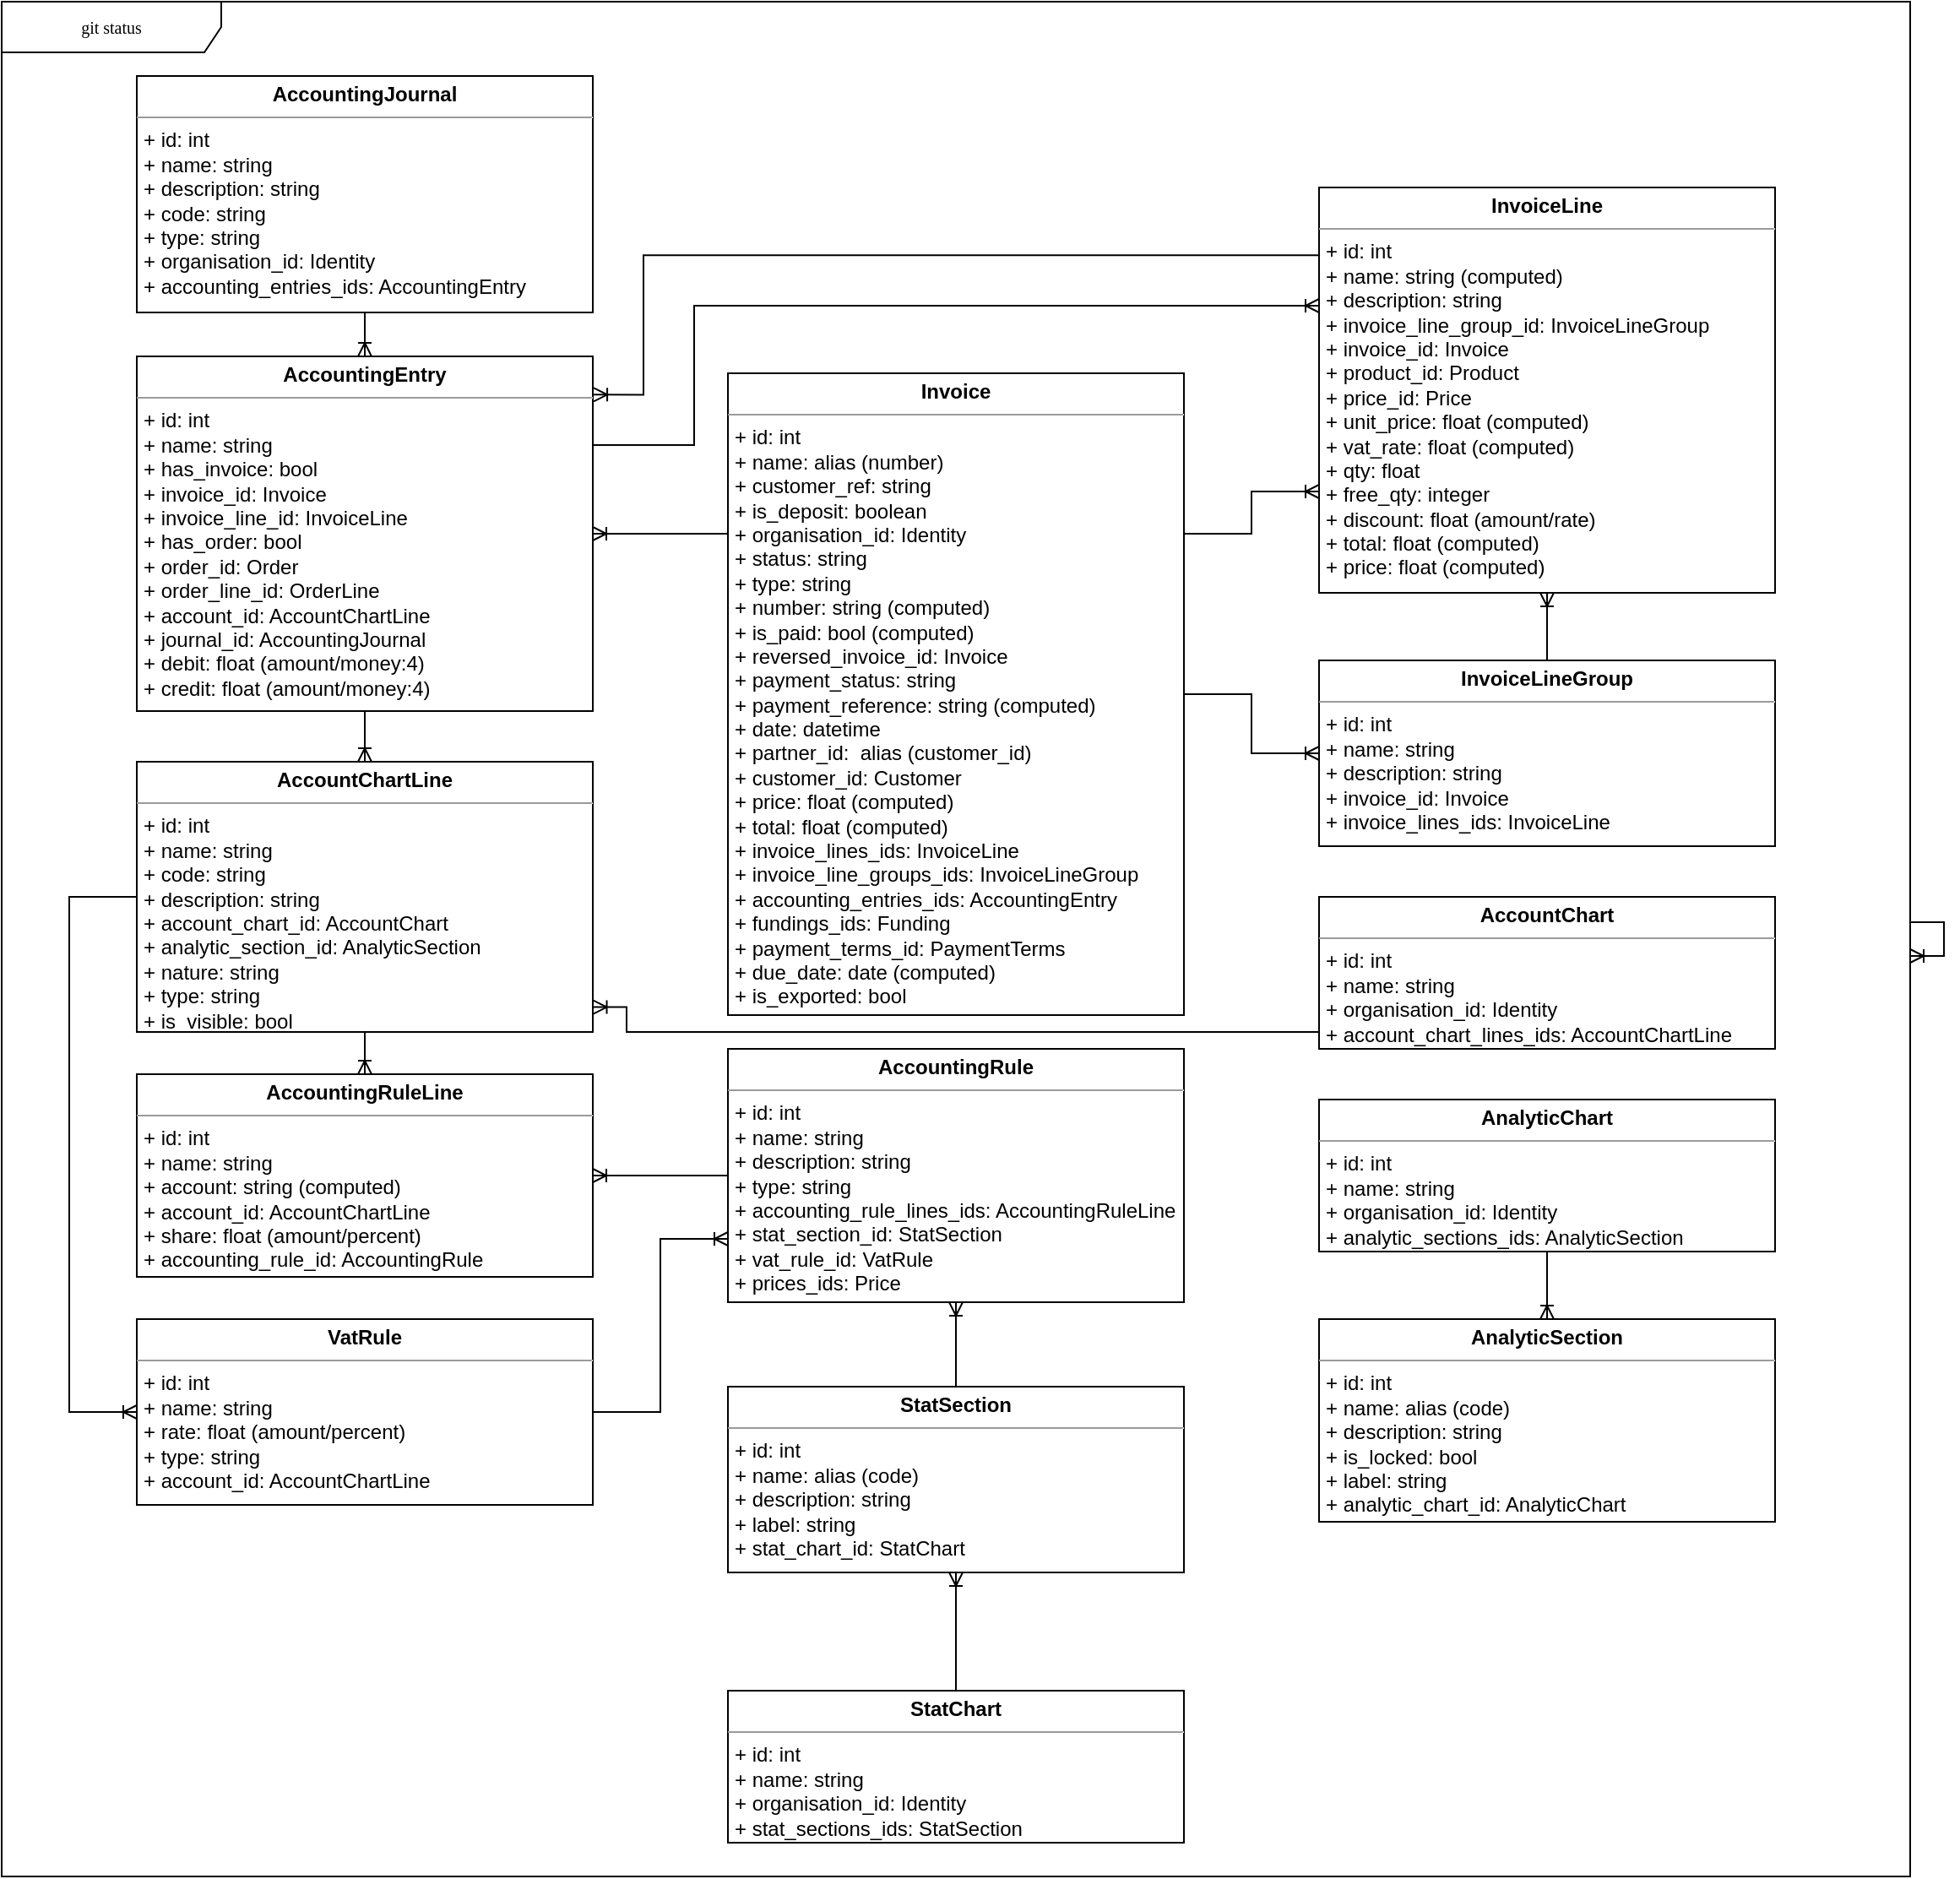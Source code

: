 <mxfile version="21.4.0" type="device">
  <diagram id="AdL8ova72M1OpJqNQxCd" name="Page-1">
    <mxGraphModel dx="1276" dy="606" grid="1" gridSize="10" guides="1" tooltips="1" connect="1" arrows="1" fold="1" page="1" pageScale="1" pageWidth="1169" pageHeight="827" math="0" shadow="0">
      <root>
        <mxCell id="0" />
        <mxCell id="1" parent="0" />
        <mxCell id="d1zVzIQGE3e9Rh4OF2ir-1" value="git status" style="shape=umlFrame;whiteSpace=wrap;html=1;rounded=0;shadow=0;comic=0;labelBackgroundColor=none;strokeWidth=1;fontFamily=Verdana;fontSize=10;align=center;width=130;height=30;" parent="1" vertex="1">
          <mxGeometry x="20" y="10" width="1130" height="1110" as="geometry" />
        </mxCell>
        <mxCell id="d1zVzIQGE3e9Rh4OF2ir-2" value="&lt;p style=&quot;margin: 0px ; margin-top: 4px ; text-align: center&quot;&gt;&lt;b&gt;AccountChart&lt;/b&gt;&lt;/p&gt;&lt;hr size=&quot;1&quot;&gt;&lt;p style=&quot;margin: 0px ; margin-left: 4px&quot;&gt;+ id: int&lt;/p&gt;&lt;p style=&quot;margin: 0px 0px 0px 4px;&quot;&gt;+ name: string&lt;/p&gt;&lt;p style=&quot;margin: 0px 0px 0px 4px;&quot;&gt;+ organisation_id: Identity&lt;/p&gt;&lt;p style=&quot;margin: 0px 0px 0px 4px;&quot;&gt;+ account_chart_lines_ids: AccountChartLine&lt;/p&gt;&lt;p style=&quot;margin: 0px 0px 0px 4px;&quot;&gt;&lt;br&gt;&lt;/p&gt;&lt;p style=&quot;margin: 0px 0px 0px 4px;&quot;&gt;&lt;br&gt;&lt;/p&gt;" style="verticalAlign=top;align=left;overflow=fill;fontSize=12;fontFamily=Helvetica;html=1;rounded=0;shadow=0;comic=0;labelBackgroundColor=none;strokeWidth=1" parent="1" vertex="1">
          <mxGeometry x="800" y="540" width="270" height="90" as="geometry" />
        </mxCell>
        <mxCell id="d1zVzIQGE3e9Rh4OF2ir-23" value="" style="edgeStyle=orthogonalEdgeStyle;rounded=0;orthogonalLoop=1;jettySize=auto;html=1;startArrow=none;startFill=0;endArrow=ERoneToMany;endFill=0;" parent="1" source="d1zVzIQGE3e9Rh4OF2ir-3" target="d1zVzIQGE3e9Rh4OF2ir-7" edge="1">
          <mxGeometry relative="1" as="geometry" />
        </mxCell>
        <mxCell id="d1zVzIQGE3e9Rh4OF2ir-27" style="edgeStyle=orthogonalEdgeStyle;rounded=0;orthogonalLoop=1;jettySize=auto;html=1;startArrow=ERoneToMany;startFill=0;endArrow=none;endFill=0;exitX=1.001;exitY=0.908;exitDx=0;exitDy=0;exitPerimeter=0;" parent="1" source="d1zVzIQGE3e9Rh4OF2ir-3" target="d1zVzIQGE3e9Rh4OF2ir-2" edge="1">
          <mxGeometry relative="1" as="geometry">
            <Array as="points">
              <mxPoint x="390" y="605" />
              <mxPoint x="390" y="620" />
            </Array>
          </mxGeometry>
        </mxCell>
        <mxCell id="d1zVzIQGE3e9Rh4OF2ir-29" style="edgeStyle=orthogonalEdgeStyle;rounded=0;orthogonalLoop=1;jettySize=auto;html=1;entryX=0;entryY=0.5;entryDx=0;entryDy=0;startArrow=none;startFill=0;endArrow=ERoneToMany;endFill=0;" parent="1" source="d1zVzIQGE3e9Rh4OF2ir-3" target="d1zVzIQGE3e9Rh4OF2ir-15" edge="1">
          <mxGeometry relative="1" as="geometry">
            <Array as="points">
              <mxPoint x="60" y="540" />
              <mxPoint x="60" y="845" />
            </Array>
          </mxGeometry>
        </mxCell>
        <mxCell id="d1zVzIQGE3e9Rh4OF2ir-3" value="&lt;p style=&quot;margin: 0px ; margin-top: 4px ; text-align: center&quot;&gt;&lt;b&gt;AccountChartLine&lt;/b&gt;&lt;/p&gt;&lt;hr size=&quot;1&quot;&gt;&lt;p style=&quot;margin: 0px ; margin-left: 4px&quot;&gt;+ id: int&lt;/p&gt;&lt;p style=&quot;margin: 0px 0px 0px 4px;&quot;&gt;+ name: string&lt;/p&gt;&lt;p style=&quot;margin: 0px 0px 0px 4px;&quot;&gt;+ code: string&lt;/p&gt;&lt;p style=&quot;margin: 0px 0px 0px 4px;&quot;&gt;+ description: string&lt;/p&gt;&lt;p style=&quot;margin: 0px 0px 0px 4px;&quot;&gt;+ account_chart_id: AccountChart&lt;/p&gt;&lt;p style=&quot;margin: 0px 0px 0px 4px;&quot;&gt;+ analytic_section_id: AnalyticSection&lt;/p&gt;&lt;p style=&quot;margin: 0px 0px 0px 4px;&quot;&gt;+ nature: string&lt;/p&gt;&lt;p style=&quot;margin: 0px 0px 0px 4px;&quot;&gt;+ type: string&lt;/p&gt;&lt;p style=&quot;margin: 0px 0px 0px 4px;&quot;&gt;+ is_visible: bool&lt;/p&gt;&lt;p style=&quot;margin: 0px 0px 0px 4px;&quot;&gt;&lt;br&gt;&lt;/p&gt;&lt;p style=&quot;margin: 0px 0px 0px 4px;&quot;&gt;&lt;br&gt;&lt;/p&gt;&lt;p style=&quot;margin: 0px 0px 0px 4px;&quot;&gt;&lt;br&gt;&lt;/p&gt;" style="verticalAlign=top;align=left;overflow=fill;fontSize=12;fontFamily=Helvetica;html=1;rounded=0;shadow=0;comic=0;labelBackgroundColor=none;strokeWidth=1" parent="1" vertex="1">
          <mxGeometry x="100" y="460" width="270" height="160" as="geometry" />
        </mxCell>
        <mxCell id="d1zVzIQGE3e9Rh4OF2ir-25" style="edgeStyle=orthogonalEdgeStyle;rounded=0;orthogonalLoop=1;jettySize=auto;html=1;entryX=0.5;entryY=0;entryDx=0;entryDy=0;startArrow=none;startFill=0;endArrow=ERoneToMany;endFill=0;" parent="1" source="d1zVzIQGE3e9Rh4OF2ir-4" target="d1zVzIQGE3e9Rh4OF2ir-3" edge="1">
          <mxGeometry relative="1" as="geometry" />
        </mxCell>
        <mxCell id="d1zVzIQGE3e9Rh4OF2ir-26" style="edgeStyle=orthogonalEdgeStyle;rounded=0;orthogonalLoop=1;jettySize=auto;html=1;startArrow=none;startFill=0;endArrow=ERoneToMany;endFill=0;" parent="1" source="d1zVzIQGE3e9Rh4OF2ir-1" target="d1zVzIQGE3e9Rh4OF2ir-1" edge="1">
          <mxGeometry relative="1" as="geometry">
            <mxPoint x="370" y="226" as="sourcePoint" />
            <mxPoint x="797" y="226" as="targetPoint" />
            <Array as="points" />
          </mxGeometry>
        </mxCell>
        <mxCell id="d1zVzIQGE3e9Rh4OF2ir-4" value="&lt;p style=&quot;margin: 0px ; margin-top: 4px ; text-align: center&quot;&gt;&lt;b&gt;AccountingEntry&lt;/b&gt;&lt;/p&gt;&lt;hr size=&quot;1&quot;&gt;&lt;p style=&quot;margin: 0px ; margin-left: 4px&quot;&gt;+ id: int&lt;/p&gt;&lt;p style=&quot;margin: 0px 0px 0px 4px;&quot;&gt;+ name: string&lt;/p&gt;&lt;p style=&quot;margin: 0px 0px 0px 4px;&quot;&gt;+ has_invoice: bool&lt;/p&gt;&lt;p style=&quot;margin: 0px 0px 0px 4px;&quot;&gt;+ invoice_id: Invoice&lt;/p&gt;&lt;p style=&quot;margin: 0px 0px 0px 4px;&quot;&gt;+ invoice_line_id: InvoiceLine&lt;/p&gt;&lt;p style=&quot;margin: 0px 0px 0px 4px;&quot;&gt;+ has_order: bool&lt;/p&gt;&lt;p style=&quot;margin: 0px 0px 0px 4px;&quot;&gt;+ order_id: Order&lt;/p&gt;&lt;p style=&quot;margin: 0px 0px 0px 4px;&quot;&gt;+ order_line_id: OrderLine&lt;/p&gt;&lt;p style=&quot;margin: 0px 0px 0px 4px;&quot;&gt;+ account_id: AccountChartLine&lt;/p&gt;&lt;p style=&quot;margin: 0px 0px 0px 4px;&quot;&gt;+ journal_id: AccountingJournal&lt;/p&gt;&lt;p style=&quot;margin: 0px 0px 0px 4px;&quot;&gt;+ debit: float (amount/money:4)&lt;/p&gt;&lt;p style=&quot;margin: 0px 0px 0px 4px;&quot;&gt;+ credit: float (amount/money:4)&lt;/p&gt;&lt;p style=&quot;margin: 0px 0px 0px 4px;&quot;&gt;&lt;br&gt;&lt;/p&gt;&lt;p style=&quot;margin: 0px 0px 0px 4px;&quot;&gt;&lt;br&gt;&lt;/p&gt;&lt;p style=&quot;margin: 0px 0px 0px 4px;&quot;&gt;&lt;br&gt;&lt;/p&gt;&lt;p style=&quot;margin: 0px 0px 0px 4px;&quot;&gt;&lt;br&gt;&lt;/p&gt;" style="verticalAlign=top;align=left;overflow=fill;fontSize=12;fontFamily=Helvetica;html=1;rounded=0;shadow=0;comic=0;labelBackgroundColor=none;strokeWidth=1" parent="1" vertex="1">
          <mxGeometry x="100" y="220" width="270" height="210" as="geometry" />
        </mxCell>
        <mxCell id="d1zVzIQGE3e9Rh4OF2ir-24" style="edgeStyle=orthogonalEdgeStyle;rounded=0;orthogonalLoop=1;jettySize=auto;html=1;entryX=0.5;entryY=0;entryDx=0;entryDy=0;startArrow=none;startFill=0;endArrow=ERoneToMany;endFill=0;" parent="1" source="d1zVzIQGE3e9Rh4OF2ir-5" target="d1zVzIQGE3e9Rh4OF2ir-4" edge="1">
          <mxGeometry relative="1" as="geometry" />
        </mxCell>
        <mxCell id="d1zVzIQGE3e9Rh4OF2ir-5" value="&lt;p style=&quot;margin: 0px ; margin-top: 4px ; text-align: center&quot;&gt;&lt;b&gt;AccountingJournal&lt;/b&gt;&lt;/p&gt;&lt;hr size=&quot;1&quot;&gt;&lt;p style=&quot;margin: 0px ; margin-left: 4px&quot;&gt;+ id: int&lt;/p&gt;&lt;p style=&quot;margin: 0px 0px 0px 4px;&quot;&gt;+ name: string&lt;/p&gt;&lt;p style=&quot;margin: 0px 0px 0px 4px;&quot;&gt;+ description: string&lt;/p&gt;&lt;p style=&quot;margin: 0px 0px 0px 4px;&quot;&gt;+ code: string&lt;/p&gt;&lt;p style=&quot;margin: 0px 0px 0px 4px;&quot;&gt;+ type: string&lt;/p&gt;&lt;p style=&quot;margin: 0px 0px 0px 4px;&quot;&gt;+ organisation_id: Identity&lt;/p&gt;&lt;p style=&quot;margin: 0px 0px 0px 4px;&quot;&gt;+ accounting_entries_ids: AccountingEntry&lt;/p&gt;&lt;p style=&quot;margin: 0px 0px 0px 4px;&quot;&gt;&lt;br&gt;&lt;/p&gt;&lt;p style=&quot;margin: 0px 0px 0px 4px;&quot;&gt;&lt;br&gt;&lt;/p&gt;&lt;p style=&quot;margin: 0px 0px 0px 4px;&quot;&gt;&lt;br&gt;&lt;/p&gt;&lt;p style=&quot;margin: 0px 0px 0px 4px;&quot;&gt;&lt;br&gt;&lt;/p&gt;&lt;p style=&quot;margin: 0px 0px 0px 4px;&quot;&gt;&lt;br&gt;&lt;/p&gt;" style="verticalAlign=top;align=left;overflow=fill;fontSize=12;fontFamily=Helvetica;html=1;rounded=0;shadow=0;comic=0;labelBackgroundColor=none;strokeWidth=1" parent="1" vertex="1">
          <mxGeometry x="100" y="54" width="270" height="140" as="geometry" />
        </mxCell>
        <mxCell id="d1zVzIQGE3e9Rh4OF2ir-20" style="edgeStyle=orthogonalEdgeStyle;rounded=0;orthogonalLoop=1;jettySize=auto;html=1;entryX=0.5;entryY=0;entryDx=0;entryDy=0;startArrow=ERoneToMany;startFill=0;endArrow=none;endFill=0;" parent="1" source="d1zVzIQGE3e9Rh4OF2ir-6" target="d1zVzIQGE3e9Rh4OF2ir-14" edge="1">
          <mxGeometry relative="1" as="geometry" />
        </mxCell>
        <mxCell id="d1zVzIQGE3e9Rh4OF2ir-22" style="edgeStyle=orthogonalEdgeStyle;rounded=0;orthogonalLoop=1;jettySize=auto;html=1;startArrow=none;startFill=0;endArrow=ERoneToMany;endFill=0;" parent="1" source="d1zVzIQGE3e9Rh4OF2ir-6" target="d1zVzIQGE3e9Rh4OF2ir-7" edge="1">
          <mxGeometry relative="1" as="geometry" />
        </mxCell>
        <mxCell id="d1zVzIQGE3e9Rh4OF2ir-6" value="&lt;p style=&quot;margin: 0px ; margin-top: 4px ; text-align: center&quot;&gt;&lt;b&gt;AccountingRule&lt;/b&gt;&lt;/p&gt;&lt;hr size=&quot;1&quot;&gt;&lt;p style=&quot;margin: 0px ; margin-left: 4px&quot;&gt;+ id: int&lt;/p&gt;&lt;p style=&quot;margin: 0px 0px 0px 4px;&quot;&gt;+ name: string&lt;/p&gt;&lt;p style=&quot;margin: 0px 0px 0px 4px;&quot;&gt;+ description: string&lt;/p&gt;&lt;p style=&quot;margin: 0px 0px 0px 4px;&quot;&gt;+ type: string&lt;/p&gt;&lt;p style=&quot;margin: 0px 0px 0px 4px;&quot;&gt;+ accounting_rule_lines_ids: AccountingRuleLine&lt;/p&gt;&lt;p style=&quot;margin: 0px 0px 0px 4px;&quot;&gt;+ stat_section_id: StatSection&lt;/p&gt;&lt;p style=&quot;margin: 0px 0px 0px 4px;&quot;&gt;+ vat_rule_id: VatRule&lt;/p&gt;&lt;p style=&quot;margin: 0px 0px 0px 4px;&quot;&gt;+ prices_ids: Price&lt;/p&gt;&lt;p style=&quot;margin: 0px 0px 0px 4px;&quot;&gt;&lt;br&gt;&lt;/p&gt;&lt;p style=&quot;margin: 0px 0px 0px 4px;&quot;&gt;&lt;br&gt;&lt;/p&gt;&lt;p style=&quot;margin: 0px 0px 0px 4px;&quot;&gt;&lt;br&gt;&lt;/p&gt;&lt;p style=&quot;margin: 0px 0px 0px 4px;&quot;&gt;&lt;br&gt;&lt;/p&gt;&lt;p style=&quot;margin: 0px 0px 0px 4px;&quot;&gt;&lt;br&gt;&lt;/p&gt;&lt;p style=&quot;margin: 0px 0px 0px 4px;&quot;&gt;&lt;br&gt;&lt;/p&gt;" style="verticalAlign=top;align=left;overflow=fill;fontSize=12;fontFamily=Helvetica;html=1;rounded=0;shadow=0;comic=0;labelBackgroundColor=none;strokeWidth=1" parent="1" vertex="1">
          <mxGeometry x="450" y="630" width="270" height="150" as="geometry" />
        </mxCell>
        <mxCell id="d1zVzIQGE3e9Rh4OF2ir-7" value="&lt;p style=&quot;margin: 0px ; margin-top: 4px ; text-align: center&quot;&gt;&lt;b&gt;AccountingRuleLine&lt;/b&gt;&lt;/p&gt;&lt;hr size=&quot;1&quot;&gt;&lt;p style=&quot;margin: 0px ; margin-left: 4px&quot;&gt;+ id: int&lt;/p&gt;&lt;p style=&quot;margin: 0px 0px 0px 4px;&quot;&gt;+ name: string&lt;/p&gt;&lt;p style=&quot;margin: 0px 0px 0px 4px;&quot;&gt;+ account: string (computed)&lt;/p&gt;&lt;p style=&quot;margin: 0px 0px 0px 4px;&quot;&gt;+ account_id: AccountChartLine&lt;/p&gt;&lt;p style=&quot;margin: 0px 0px 0px 4px;&quot;&gt;+ share: float (amount/percent)&lt;/p&gt;&lt;p style=&quot;margin: 0px 0px 0px 4px;&quot;&gt;+ accounting_rule_id: AccountingRule&lt;/p&gt;&lt;p style=&quot;margin: 0px 0px 0px 4px;&quot;&gt;&lt;br&gt;&lt;/p&gt;&lt;p style=&quot;margin: 0px 0px 0px 4px;&quot;&gt;&lt;br&gt;&lt;/p&gt;&lt;p style=&quot;margin: 0px 0px 0px 4px;&quot;&gt;&lt;br&gt;&lt;/p&gt;&lt;p style=&quot;margin: 0px 0px 0px 4px;&quot;&gt;&lt;br&gt;&lt;/p&gt;&lt;p style=&quot;margin: 0px 0px 0px 4px;&quot;&gt;&lt;br&gt;&lt;/p&gt;" style="verticalAlign=top;align=left;overflow=fill;fontSize=12;fontFamily=Helvetica;html=1;rounded=0;shadow=0;comic=0;labelBackgroundColor=none;strokeWidth=1" parent="1" vertex="1">
          <mxGeometry x="100" y="645" width="270" height="120" as="geometry" />
        </mxCell>
        <mxCell id="d1zVzIQGE3e9Rh4OF2ir-28" style="edgeStyle=orthogonalEdgeStyle;rounded=0;orthogonalLoop=1;jettySize=auto;html=1;entryX=0.5;entryY=0;entryDx=0;entryDy=0;startArrow=none;startFill=0;endArrow=ERoneToMany;endFill=0;" parent="1" source="d1zVzIQGE3e9Rh4OF2ir-8" target="d1zVzIQGE3e9Rh4OF2ir-9" edge="1">
          <mxGeometry relative="1" as="geometry" />
        </mxCell>
        <mxCell id="d1zVzIQGE3e9Rh4OF2ir-8" value="&lt;p style=&quot;margin: 0px ; margin-top: 4px ; text-align: center&quot;&gt;&lt;b&gt;AnalyticChart&lt;/b&gt;&lt;/p&gt;&lt;hr size=&quot;1&quot;&gt;&lt;p style=&quot;margin: 0px ; margin-left: 4px&quot;&gt;+ id: int&lt;/p&gt;&lt;p style=&quot;margin: 0px 0px 0px 4px;&quot;&gt;+ name: string&lt;/p&gt;&lt;p style=&quot;margin: 0px 0px 0px 4px;&quot;&gt;+ organisation_id: Identity&lt;/p&gt;&lt;p style=&quot;margin: 0px 0px 0px 4px;&quot;&gt;+ analytic_sections_ids: AnalyticSection&lt;/p&gt;&lt;p style=&quot;margin: 0px 0px 0px 4px;&quot;&gt;&lt;br&gt;&lt;/p&gt;&lt;p style=&quot;margin: 0px 0px 0px 4px;&quot;&gt;&lt;br&gt;&lt;/p&gt;&lt;p style=&quot;margin: 0px 0px 0px 4px;&quot;&gt;&lt;br&gt;&lt;/p&gt;&lt;p style=&quot;margin: 0px 0px 0px 4px;&quot;&gt;&lt;br&gt;&lt;/p&gt;&lt;p style=&quot;margin: 0px 0px 0px 4px;&quot;&gt;&lt;br&gt;&lt;/p&gt;" style="verticalAlign=top;align=left;overflow=fill;fontSize=12;fontFamily=Helvetica;html=1;rounded=0;shadow=0;comic=0;labelBackgroundColor=none;strokeWidth=1" parent="1" vertex="1">
          <mxGeometry x="800" y="660" width="270" height="90" as="geometry" />
        </mxCell>
        <mxCell id="d1zVzIQGE3e9Rh4OF2ir-9" value="&lt;p style=&quot;margin: 0px ; margin-top: 4px ; text-align: center&quot;&gt;&lt;b&gt;AnalyticSection&lt;/b&gt;&lt;/p&gt;&lt;hr size=&quot;1&quot;&gt;&lt;p style=&quot;margin: 0px ; margin-left: 4px&quot;&gt;+ id: int&lt;/p&gt;&lt;p style=&quot;margin: 0px 0px 0px 4px;&quot;&gt;+ name: alias (code)&lt;/p&gt;&lt;p style=&quot;margin: 0px 0px 0px 4px;&quot;&gt;+ description: string&lt;/p&gt;&lt;p style=&quot;margin: 0px 0px 0px 4px;&quot;&gt;+ is_locked: bool&lt;/p&gt;&lt;p style=&quot;margin: 0px 0px 0px 4px;&quot;&gt;+ label: string&lt;/p&gt;&lt;p style=&quot;margin: 0px 0px 0px 4px;&quot;&gt;+ analytic_chart_id: AnalyticChart&lt;/p&gt;&lt;p style=&quot;margin: 0px 0px 0px 4px;&quot;&gt;&lt;br&gt;&lt;/p&gt;&lt;p style=&quot;margin: 0px 0px 0px 4px;&quot;&gt;&lt;br&gt;&lt;/p&gt;&lt;p style=&quot;margin: 0px 0px 0px 4px;&quot;&gt;&lt;br&gt;&lt;/p&gt;&lt;p style=&quot;margin: 0px 0px 0px 4px;&quot;&gt;&lt;br&gt;&lt;/p&gt;&lt;p style=&quot;margin: 0px 0px 0px 4px;&quot;&gt;&lt;br&gt;&lt;/p&gt;" style="verticalAlign=top;align=left;overflow=fill;fontSize=12;fontFamily=Helvetica;html=1;rounded=0;shadow=0;comic=0;labelBackgroundColor=none;strokeWidth=1" parent="1" vertex="1">
          <mxGeometry x="800" y="790" width="270" height="120" as="geometry" />
        </mxCell>
        <mxCell id="d1zVzIQGE3e9Rh4OF2ir-16" style="edgeStyle=orthogonalEdgeStyle;rounded=0;orthogonalLoop=1;jettySize=auto;html=1;endArrow=ERoneToMany;endFill=0;exitX=1;exitY=0.25;exitDx=0;exitDy=0;entryX=0;entryY=0.75;entryDx=0;entryDy=0;" parent="1" source="d1zVzIQGE3e9Rh4OF2ir-10" target="d1zVzIQGE3e9Rh4OF2ir-11" edge="1">
          <mxGeometry relative="1" as="geometry" />
        </mxCell>
        <mxCell id="d1zVzIQGE3e9Rh4OF2ir-30" style="edgeStyle=orthogonalEdgeStyle;rounded=0;orthogonalLoop=1;jettySize=auto;html=1;entryX=1;entryY=0.5;entryDx=0;entryDy=0;startArrow=none;startFill=0;endArrow=ERoneToMany;endFill=0;" parent="1" source="d1zVzIQGE3e9Rh4OF2ir-10" target="d1zVzIQGE3e9Rh4OF2ir-4" edge="1">
          <mxGeometry relative="1" as="geometry">
            <Array as="points">
              <mxPoint x="420" y="325" />
              <mxPoint x="420" y="325" />
            </Array>
          </mxGeometry>
        </mxCell>
        <mxCell id="d1zVzIQGE3e9Rh4OF2ir-10" value="&lt;p style=&quot;margin: 0px ; margin-top: 4px ; text-align: center&quot;&gt;&lt;b&gt;Invoice&lt;/b&gt;&lt;/p&gt;&lt;hr size=&quot;1&quot;&gt;&lt;p style=&quot;margin: 0px ; margin-left: 4px&quot;&gt;+ id: int&lt;/p&gt;&lt;p style=&quot;margin: 0px 0px 0px 4px&quot;&gt;+ name: alias (number)&lt;/p&gt;&lt;p style=&quot;margin: 0px 0px 0px 4px&quot;&gt;+ customer_ref: string&lt;/p&gt;&lt;p style=&quot;margin: 0px 0px 0px 4px&quot;&gt;+&amp;nbsp;is_deposit: boolean&lt;/p&gt;&lt;p style=&quot;margin: 0px 0px 0px 4px&quot;&gt;+ organisation_id: Identity&lt;/p&gt;&lt;p style=&quot;margin: 0px 0px 0px 4px&quot;&gt;+ status: string&lt;/p&gt;&lt;p style=&quot;margin: 0px 0px 0px 4px&quot;&gt;+ type: string&lt;/p&gt;&lt;p style=&quot;margin: 0px 0px 0px 4px&quot;&gt;+ number: string (computed)&lt;/p&gt;&lt;p style=&quot;margin: 0px 0px 0px 4px&quot;&gt;+ is_paid: bool (computed)&lt;/p&gt;&lt;p style=&quot;margin: 0px 0px 0px 4px&quot;&gt;+ reversed_invoice_id: Invoice&lt;/p&gt;&lt;p style=&quot;margin: 0px 0px 0px 4px&quot;&gt;+ payment_status: string&lt;/p&gt;&lt;p style=&quot;margin: 0px 0px 0px 4px&quot;&gt;+ payment_reference: string (computed)&lt;/p&gt;&lt;p style=&quot;margin: 0px 0px 0px 4px&quot;&gt;+ date: datetime&lt;/p&gt;&lt;p style=&quot;margin: 0px 0px 0px 4px&quot;&gt;+&amp;nbsp;partner_id:&amp;nbsp;&amp;nbsp;alias (customer_id)&lt;/p&gt;&lt;p style=&quot;margin: 0px 0px 0px 4px&quot;&gt;+ customer_id: Customer&lt;/p&gt;&lt;p style=&quot;margin: 0px 0px 0px 4px&quot;&gt;+ price: float (computed)&lt;/p&gt;&lt;p style=&quot;margin: 0px 0px 0px 4px&quot;&gt;+ total: float (computed)&lt;/p&gt;&lt;p style=&quot;margin: 0px 0px 0px 4px&quot;&gt;+ invoice_lines_ids: InvoiceLine&lt;/p&gt;&lt;p style=&quot;margin: 0px 0px 0px 4px&quot;&gt;+ invoice_line_groups_ids: InvoiceLineGroup&lt;/p&gt;&lt;p style=&quot;margin: 0px 0px 0px 4px&quot;&gt;+ accounting_entries_ids: AccountingEntry&lt;/p&gt;&lt;p style=&quot;margin: 0px 0px 0px 4px&quot;&gt;+ fundings_ids: Funding&lt;/p&gt;&lt;p style=&quot;margin: 0px 0px 0px 4px&quot;&gt;+ payment_terms_id: PaymentTerms&lt;/p&gt;&lt;p style=&quot;margin: 0px 0px 0px 4px&quot;&gt;+ due_date: date (computed)&lt;/p&gt;&lt;p style=&quot;margin: 0px 0px 0px 4px&quot;&gt;+ is_exported: bool&lt;/p&gt;&lt;p style=&quot;margin: 0px 0px 0px 4px&quot;&gt;&lt;br&gt;&lt;/p&gt;&lt;p style=&quot;margin: 0px 0px 0px 4px&quot;&gt;&lt;br&gt;&lt;/p&gt;&lt;p style=&quot;margin: 0px 0px 0px 4px&quot;&gt;&lt;br&gt;&lt;/p&gt;&lt;p style=&quot;margin: 0px 0px 0px 4px&quot;&gt;&lt;br&gt;&lt;/p&gt;" style="verticalAlign=top;align=left;overflow=fill;fontSize=12;fontFamily=Helvetica;html=1;rounded=0;shadow=0;comic=0;labelBackgroundColor=none;strokeWidth=1" parent="1" vertex="1">
          <mxGeometry x="450" y="230" width="270" height="380" as="geometry" />
        </mxCell>
        <mxCell id="d1zVzIQGE3e9Rh4OF2ir-11" value="&lt;p style=&quot;margin: 0px ; margin-top: 4px ; text-align: center&quot;&gt;&lt;b&gt;InvoiceLine&lt;/b&gt;&lt;/p&gt;&lt;hr size=&quot;1&quot;&gt;&lt;p style=&quot;margin: 0px ; margin-left: 4px&quot;&gt;+ id: int&lt;/p&gt;&lt;p style=&quot;margin: 0px 0px 0px 4px;&quot;&gt;+ name: string (computed)&lt;/p&gt;&lt;p style=&quot;margin: 0px 0px 0px 4px;&quot;&gt;+ description: string&lt;/p&gt;&lt;p style=&quot;margin: 0px 0px 0px 4px;&quot;&gt;+ invoice_line_group_id: InvoiceLineGroup&lt;/p&gt;&lt;p style=&quot;margin: 0px 0px 0px 4px;&quot;&gt;+ invoice_id: Invoice&lt;/p&gt;&lt;p style=&quot;margin: 0px 0px 0px 4px;&quot;&gt;+ product_id: Product&lt;/p&gt;&lt;p style=&quot;margin: 0px 0px 0px 4px;&quot;&gt;+ price_id: Price&lt;/p&gt;&lt;p style=&quot;margin: 0px 0px 0px 4px;&quot;&gt;+ unit_price: float (computed)&lt;/p&gt;&lt;p style=&quot;margin: 0px 0px 0px 4px;&quot;&gt;+ vat_rate: float (computed)&lt;/p&gt;&lt;p style=&quot;margin: 0px 0px 0px 4px;&quot;&gt;+ qty: float&lt;/p&gt;&lt;p style=&quot;margin: 0px 0px 0px 4px;&quot;&gt;+ free_qty: integer&lt;/p&gt;&lt;p style=&quot;margin: 0px 0px 0px 4px;&quot;&gt;+ discount: float (amount/rate)&lt;/p&gt;&lt;p style=&quot;margin: 0px 0px 0px 4px;&quot;&gt;+ total: float (computed)&lt;/p&gt;&lt;p style=&quot;margin: 0px 0px 0px 4px;&quot;&gt;+ price: float (computed)&lt;/p&gt;&lt;p style=&quot;margin: 0px 0px 0px 4px;&quot;&gt;&lt;br&gt;&lt;/p&gt;&lt;p style=&quot;margin: 0px 0px 0px 4px;&quot;&gt;&lt;br&gt;&lt;/p&gt;&lt;p style=&quot;margin: 0px 0px 0px 4px;&quot;&gt;&lt;br&gt;&lt;/p&gt;&lt;p style=&quot;margin: 0px 0px 0px 4px;&quot;&gt;&lt;br&gt;&lt;/p&gt;" style="verticalAlign=top;align=left;overflow=fill;fontSize=12;fontFamily=Helvetica;html=1;rounded=0;shadow=0;comic=0;labelBackgroundColor=none;strokeWidth=1" parent="1" vertex="1">
          <mxGeometry x="800" y="120" width="270" height="240" as="geometry" />
        </mxCell>
        <mxCell id="d1zVzIQGE3e9Rh4OF2ir-18" style="edgeStyle=orthogonalEdgeStyle;rounded=0;orthogonalLoop=1;jettySize=auto;html=1;entryX=0.5;entryY=1;entryDx=0;entryDy=0;endArrow=ERoneToMany;endFill=0;" parent="1" source="d1zVzIQGE3e9Rh4OF2ir-12" target="d1zVzIQGE3e9Rh4OF2ir-11" edge="1">
          <mxGeometry relative="1" as="geometry" />
        </mxCell>
        <mxCell id="d1zVzIQGE3e9Rh4OF2ir-19" style="edgeStyle=orthogonalEdgeStyle;rounded=0;orthogonalLoop=1;jettySize=auto;html=1;entryX=1;entryY=0.5;entryDx=0;entryDy=0;endArrow=none;endFill=0;startArrow=ERoneToMany;startFill=0;" parent="1" source="d1zVzIQGE3e9Rh4OF2ir-12" target="d1zVzIQGE3e9Rh4OF2ir-10" edge="1">
          <mxGeometry relative="1" as="geometry" />
        </mxCell>
        <mxCell id="d1zVzIQGE3e9Rh4OF2ir-12" value="&lt;p style=&quot;margin: 0px ; margin-top: 4px ; text-align: center&quot;&gt;&lt;b&gt;InvoiceLineGroup&lt;/b&gt;&lt;/p&gt;&lt;hr size=&quot;1&quot;&gt;&lt;p style=&quot;margin: 0px ; margin-left: 4px&quot;&gt;+ id: int&lt;/p&gt;&lt;p style=&quot;margin: 0px 0px 0px 4px;&quot;&gt;+ name: string&lt;/p&gt;&lt;p style=&quot;margin: 0px 0px 0px 4px;&quot;&gt;+ description: string&lt;/p&gt;&lt;p style=&quot;margin: 0px 0px 0px 4px;&quot;&gt;+ invoice_id: Invoice&lt;/p&gt;&lt;p style=&quot;margin: 0px 0px 0px 4px;&quot;&gt;+ invoice_lines_ids: InvoiceLine&lt;/p&gt;&lt;p style=&quot;margin: 0px 0px 0px 4px;&quot;&gt;&lt;br&gt;&lt;/p&gt;&lt;p style=&quot;margin: 0px 0px 0px 4px;&quot;&gt;&lt;br&gt;&lt;/p&gt;&lt;p style=&quot;margin: 0px 0px 0px 4px;&quot;&gt;&lt;br&gt;&lt;/p&gt;&lt;p style=&quot;margin: 0px 0px 0px 4px;&quot;&gt;&lt;br&gt;&lt;/p&gt;" style="verticalAlign=top;align=left;overflow=fill;fontSize=12;fontFamily=Helvetica;html=1;rounded=0;shadow=0;comic=0;labelBackgroundColor=none;strokeWidth=1" parent="1" vertex="1">
          <mxGeometry x="800" y="400" width="270" height="110" as="geometry" />
        </mxCell>
        <mxCell id="d1zVzIQGE3e9Rh4OF2ir-21" style="edgeStyle=orthogonalEdgeStyle;rounded=0;orthogonalLoop=1;jettySize=auto;html=1;entryX=0.5;entryY=1;entryDx=0;entryDy=0;startArrow=none;startFill=0;endArrow=ERoneToMany;endFill=0;" parent="1" source="d1zVzIQGE3e9Rh4OF2ir-13" target="d1zVzIQGE3e9Rh4OF2ir-14" edge="1">
          <mxGeometry relative="1" as="geometry" />
        </mxCell>
        <mxCell id="d1zVzIQGE3e9Rh4OF2ir-13" value="&lt;p style=&quot;margin: 0px ; margin-top: 4px ; text-align: center&quot;&gt;&lt;b&gt;StatChart&lt;/b&gt;&lt;/p&gt;&lt;hr size=&quot;1&quot;&gt;&lt;p style=&quot;margin: 0px ; margin-left: 4px&quot;&gt;+ id: int&lt;/p&gt;&lt;p style=&quot;margin: 0px 0px 0px 4px;&quot;&gt;+ name: string&lt;/p&gt;&lt;p style=&quot;margin: 0px 0px 0px 4px;&quot;&gt;+ organisation_id: Identity&lt;/p&gt;&lt;p style=&quot;margin: 0px 0px 0px 4px;&quot;&gt;+ stat_sections_ids: StatSection&lt;/p&gt;&lt;p style=&quot;margin: 0px 0px 0px 4px;&quot;&gt;&lt;br&gt;&lt;/p&gt;&lt;p style=&quot;margin: 0px 0px 0px 4px;&quot;&gt;&lt;br&gt;&lt;/p&gt;&lt;p style=&quot;margin: 0px 0px 0px 4px;&quot;&gt;&lt;br&gt;&lt;/p&gt;&lt;p style=&quot;margin: 0px 0px 0px 4px;&quot;&gt;&lt;br&gt;&lt;/p&gt;" style="verticalAlign=top;align=left;overflow=fill;fontSize=12;fontFamily=Helvetica;html=1;rounded=0;shadow=0;comic=0;labelBackgroundColor=none;strokeWidth=1" parent="1" vertex="1">
          <mxGeometry x="450" y="1010" width="270" height="90" as="geometry" />
        </mxCell>
        <mxCell id="d1zVzIQGE3e9Rh4OF2ir-14" value="&lt;p style=&quot;margin: 0px ; margin-top: 4px ; text-align: center&quot;&gt;&lt;b&gt;StatSection&lt;/b&gt;&lt;/p&gt;&lt;hr size=&quot;1&quot;&gt;&lt;p style=&quot;margin: 0px ; margin-left: 4px&quot;&gt;+ id: int&lt;/p&gt;&lt;p style=&quot;margin: 0px 0px 0px 4px;&quot;&gt;+ name: alias (code)&lt;/p&gt;&lt;p style=&quot;margin: 0px 0px 0px 4px;&quot;&gt;+ description: string&lt;/p&gt;&lt;p style=&quot;margin: 0px 0px 0px 4px;&quot;&gt;+ label: string&lt;/p&gt;&lt;p style=&quot;margin: 0px 0px 0px 4px;&quot;&gt;+ stat_chart_id: StatChart&lt;/p&gt;&lt;p style=&quot;margin: 0px 0px 0px 4px;&quot;&gt;&lt;br&gt;&lt;/p&gt;&lt;p style=&quot;margin: 0px 0px 0px 4px;&quot;&gt;&lt;br&gt;&lt;/p&gt;&lt;p style=&quot;margin: 0px 0px 0px 4px;&quot;&gt;&lt;br&gt;&lt;/p&gt;&lt;p style=&quot;margin: 0px 0px 0px 4px;&quot;&gt;&lt;br&gt;&lt;/p&gt;" style="verticalAlign=top;align=left;overflow=fill;fontSize=12;fontFamily=Helvetica;html=1;rounded=0;shadow=0;comic=0;labelBackgroundColor=none;strokeWidth=1" parent="1" vertex="1">
          <mxGeometry x="450" y="830" width="270" height="110" as="geometry" />
        </mxCell>
        <mxCell id="d1zVzIQGE3e9Rh4OF2ir-15" value="&lt;p style=&quot;margin: 0px ; margin-top: 4px ; text-align: center&quot;&gt;&lt;b&gt;VatRule&lt;/b&gt;&lt;/p&gt;&lt;hr size=&quot;1&quot;&gt;&lt;p style=&quot;margin: 0px ; margin-left: 4px&quot;&gt;+ id: int&lt;/p&gt;&lt;p style=&quot;margin: 0px 0px 0px 4px;&quot;&gt;+ name: string&lt;/p&gt;&lt;p style=&quot;margin: 0px 0px 0px 4px;&quot;&gt;+ rate: float (amount/percent)&lt;/p&gt;&lt;p style=&quot;margin: 0px 0px 0px 4px;&quot;&gt;+ type: string&lt;/p&gt;&lt;p style=&quot;margin: 0px 0px 0px 4px;&quot;&gt;+ account_id: AccountChartLine&lt;/p&gt;&lt;p style=&quot;margin: 0px 0px 0px 4px;&quot;&gt;&lt;br&gt;&lt;/p&gt;&lt;p style=&quot;margin: 0px 0px 0px 4px;&quot;&gt;&lt;br&gt;&lt;/p&gt;&lt;p style=&quot;margin: 0px 0px 0px 4px;&quot;&gt;&lt;br&gt;&lt;/p&gt;&lt;p style=&quot;margin: 0px 0px 0px 4px;&quot;&gt;&lt;br&gt;&lt;/p&gt;" style="verticalAlign=top;align=left;overflow=fill;fontSize=12;fontFamily=Helvetica;html=1;rounded=0;shadow=0;comic=0;labelBackgroundColor=none;strokeWidth=1" parent="1" vertex="1">
          <mxGeometry x="100" y="790" width="270" height="110" as="geometry" />
        </mxCell>
        <mxCell id="x4pR8LxYwrIE8cAXKgLU-1" style="edgeStyle=orthogonalEdgeStyle;rounded=0;orthogonalLoop=1;jettySize=auto;html=1;entryX=0;entryY=0.75;entryDx=0;entryDy=0;startArrow=none;startFill=0;endArrow=ERoneToMany;endFill=0;exitX=1;exitY=0.5;exitDx=0;exitDy=0;" parent="1" source="d1zVzIQGE3e9Rh4OF2ir-15" target="d1zVzIQGE3e9Rh4OF2ir-6" edge="1">
          <mxGeometry relative="1" as="geometry">
            <mxPoint x="110" y="550" as="sourcePoint" />
            <mxPoint x="110" y="855" as="targetPoint" />
          </mxGeometry>
        </mxCell>
        <mxCell id="oaaCpaeNEZAd4TAYWxJj-1" style="edgeStyle=orthogonalEdgeStyle;rounded=0;orthogonalLoop=1;jettySize=auto;html=1;entryX=1.002;entryY=0.108;entryDx=0;entryDy=0;startArrow=none;startFill=0;endArrow=ERoneToMany;endFill=0;exitX=-0.001;exitY=0.167;exitDx=0;exitDy=0;exitPerimeter=0;entryPerimeter=0;" parent="1" source="d1zVzIQGE3e9Rh4OF2ir-11" target="d1zVzIQGE3e9Rh4OF2ir-4" edge="1">
          <mxGeometry relative="1" as="geometry">
            <Array as="points">
              <mxPoint x="400" y="160" />
              <mxPoint x="400" y="243" />
            </Array>
            <mxPoint x="460" y="335" as="sourcePoint" />
            <mxPoint x="380" y="335" as="targetPoint" />
          </mxGeometry>
        </mxCell>
        <mxCell id="Hs-qhe6kwlGnT3s0q71B-1" style="edgeStyle=orthogonalEdgeStyle;rounded=0;orthogonalLoop=1;jettySize=auto;html=1;startArrow=none;startFill=0;endArrow=ERoneToMany;endFill=0;exitX=1;exitY=0.25;exitDx=0;exitDy=0;" parent="1" source="d1zVzIQGE3e9Rh4OF2ir-4" edge="1">
          <mxGeometry relative="1" as="geometry">
            <Array as="points">
              <mxPoint x="430" y="273" />
              <mxPoint x="430" y="190" />
            </Array>
            <mxPoint x="810" y="170" as="sourcePoint" />
            <mxPoint x="800" y="190" as="targetPoint" />
          </mxGeometry>
        </mxCell>
      </root>
    </mxGraphModel>
  </diagram>
</mxfile>
